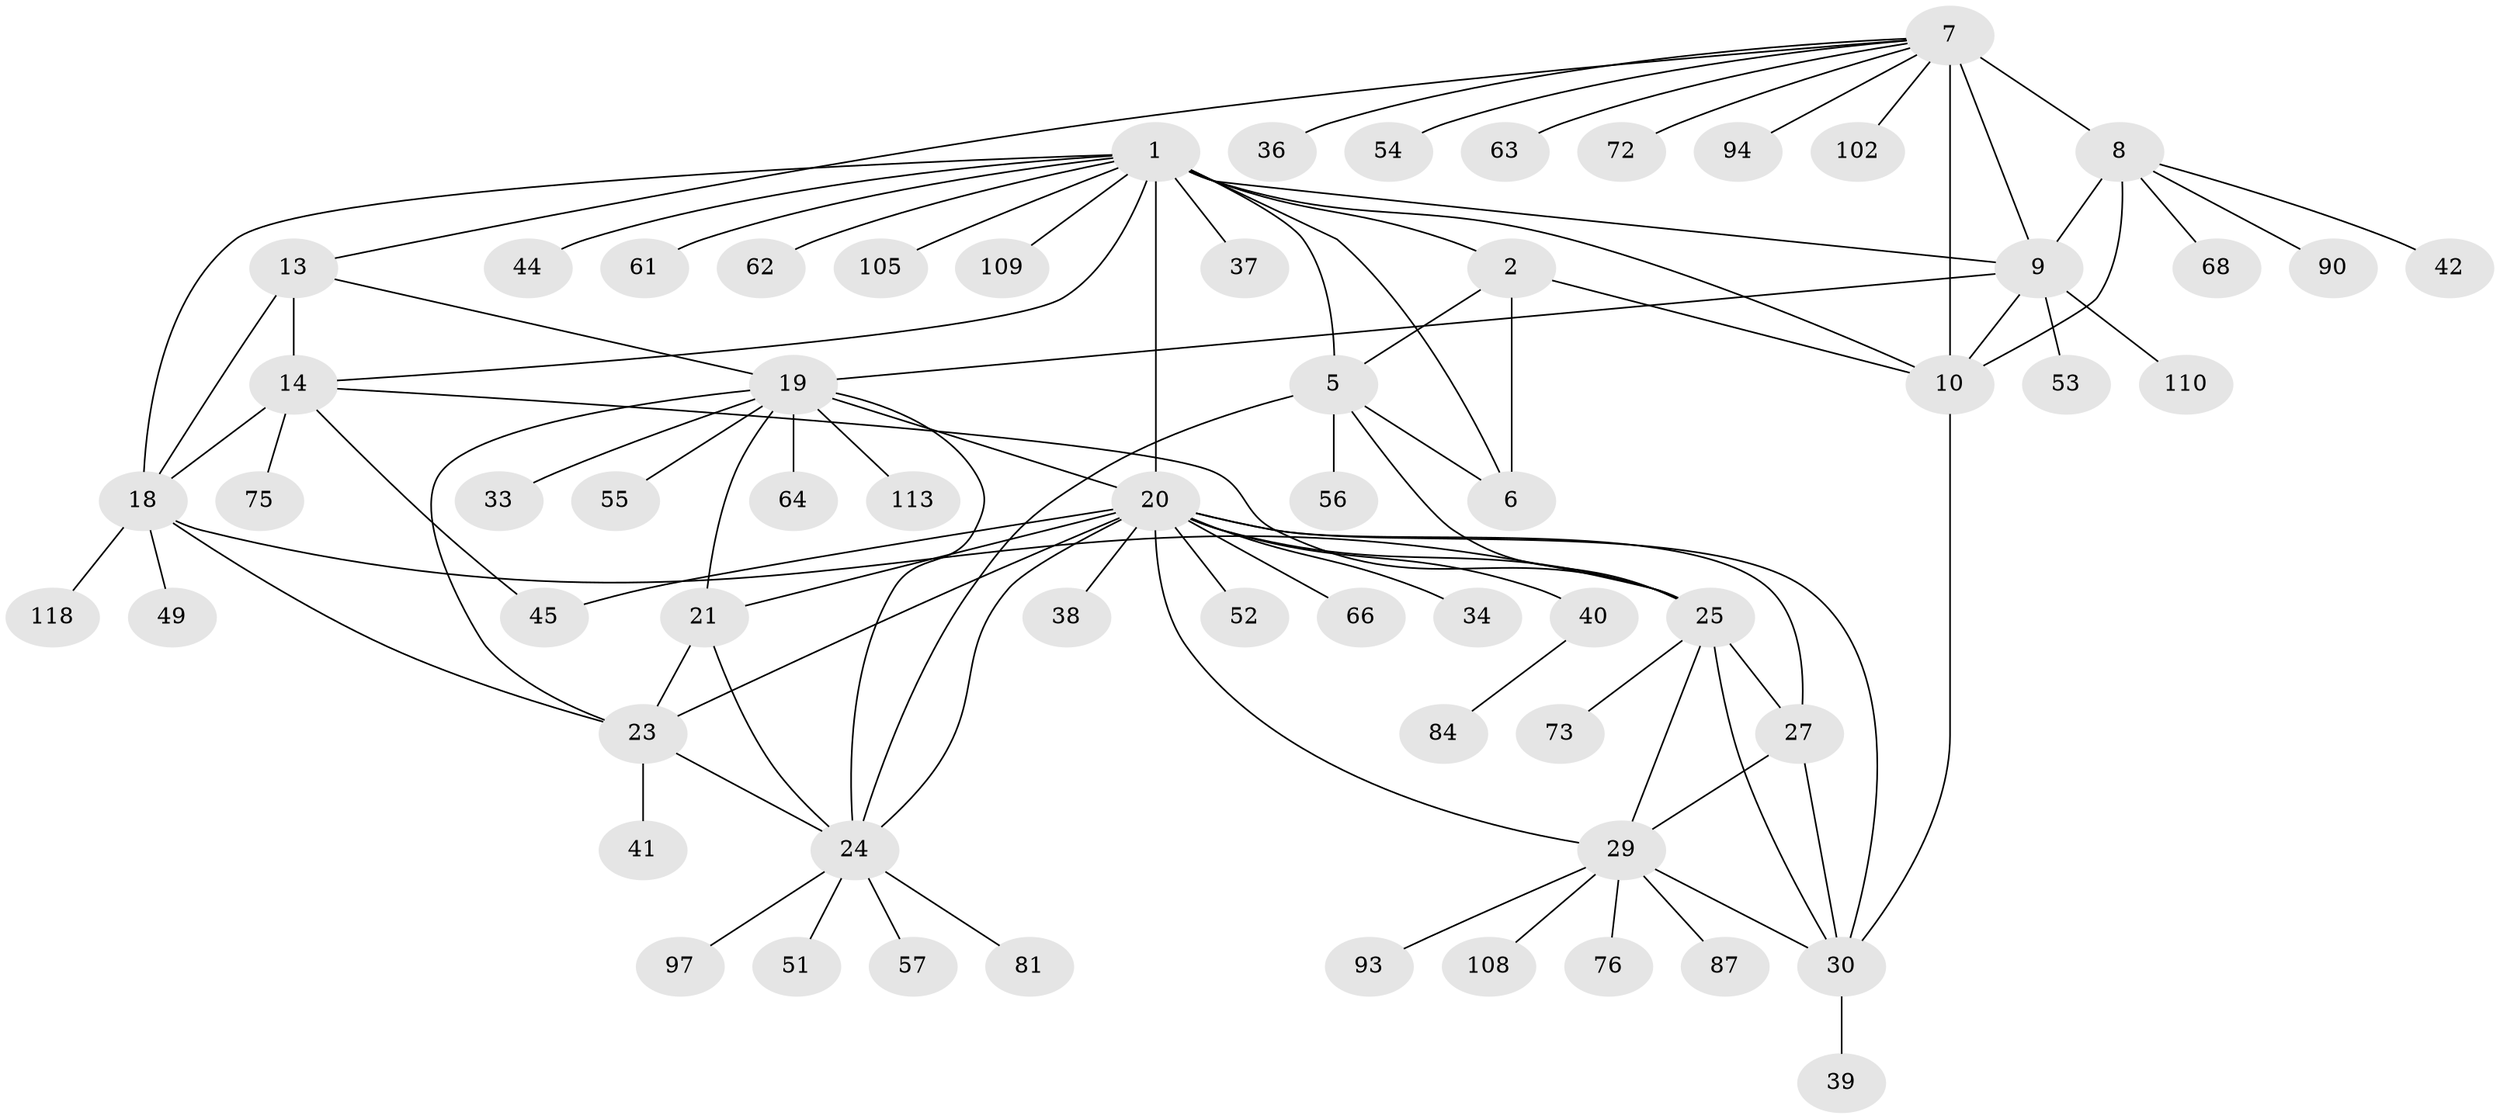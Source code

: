 // original degree distribution, {7: 0.05555555555555555, 6: 0.015873015873015872, 17: 0.007936507936507936, 8: 0.047619047619047616, 11: 0.023809523809523808, 9: 0.03968253968253968, 5: 0.015873015873015872, 10: 0.023809523809523808, 12: 0.007936507936507936, 1: 0.5873015873015873, 2: 0.15873015873015872, 3: 0.015873015873015872}
// Generated by graph-tools (version 1.1) at 2025/15/03/09/25 04:15:48]
// undirected, 63 vertices, 94 edges
graph export_dot {
graph [start="1"]
  node [color=gray90,style=filled];
  1 [super="+3"];
  2;
  5 [super="+83+91+115"];
  6 [super="+31+67"];
  7 [super="+12+95+11"];
  8;
  9;
  10;
  13 [super="+16+88+92"];
  14 [super="+15"];
  18;
  19;
  20 [super="+22+28"];
  21 [super="+101"];
  23 [super="+50+71"];
  24;
  25 [super="+32+125+26+35"];
  27;
  29;
  30 [super="+119+106"];
  33;
  34 [super="+70"];
  36;
  37;
  38;
  39;
  40 [super="+47"];
  41 [super="+103"];
  42;
  44;
  45;
  49;
  51;
  52 [super="+98"];
  53 [super="+65"];
  54;
  55;
  56;
  57;
  61;
  62;
  63;
  64;
  66 [super="+96"];
  68 [super="+79"];
  72;
  73;
  75;
  76;
  81;
  84;
  87 [super="+121"];
  90;
  93;
  94;
  97 [super="+104"];
  102;
  105;
  108;
  109;
  110;
  113;
  118;
  1 -- 2 [weight=3];
  1 -- 5 [weight=3];
  1 -- 6 [weight=3];
  1 -- 61;
  1 -- 105;
  1 -- 37;
  1 -- 9;
  1 -- 10;
  1 -- 44;
  1 -- 109;
  1 -- 14;
  1 -- 18;
  1 -- 20;
  1 -- 62;
  2 -- 5;
  2 -- 6;
  2 -- 10;
  5 -- 6;
  5 -- 24;
  5 -- 56;
  5 -- 25;
  7 -- 8 [weight=3];
  7 -- 9 [weight=3];
  7 -- 10 [weight=3];
  7 -- 72;
  7 -- 36;
  7 -- 102;
  7 -- 54;
  7 -- 94;
  7 -- 63;
  7 -- 13;
  8 -- 9;
  8 -- 10;
  8 -- 42;
  8 -- 68;
  8 -- 90;
  9 -- 10;
  9 -- 19;
  9 -- 53;
  9 -- 110;
  10 -- 30;
  13 -- 14 [weight=6];
  13 -- 18 [weight=3];
  13 -- 19;
  14 -- 18 [weight=2];
  14 -- 45;
  14 -- 25;
  14 -- 75;
  18 -- 23;
  18 -- 49;
  18 -- 118;
  18 -- 25;
  19 -- 20 [weight=2];
  19 -- 21;
  19 -- 23;
  19 -- 24;
  19 -- 33;
  19 -- 55;
  19 -- 64;
  19 -- 113;
  20 -- 21 [weight=2];
  20 -- 23 [weight=2];
  20 -- 24 [weight=2];
  20 -- 34;
  20 -- 52;
  20 -- 40;
  20 -- 66;
  20 -- 38;
  20 -- 45;
  20 -- 25 [weight=2];
  20 -- 27;
  20 -- 29;
  20 -- 30;
  21 -- 23;
  21 -- 24;
  23 -- 24;
  23 -- 41;
  24 -- 51;
  24 -- 57;
  24 -- 81;
  24 -- 97;
  25 -- 27 [weight=2];
  25 -- 29 [weight=2];
  25 -- 30 [weight=2];
  25 -- 73;
  27 -- 29;
  27 -- 30;
  29 -- 30;
  29 -- 76;
  29 -- 87;
  29 -- 93;
  29 -- 108;
  30 -- 39;
  40 -- 84;
}
